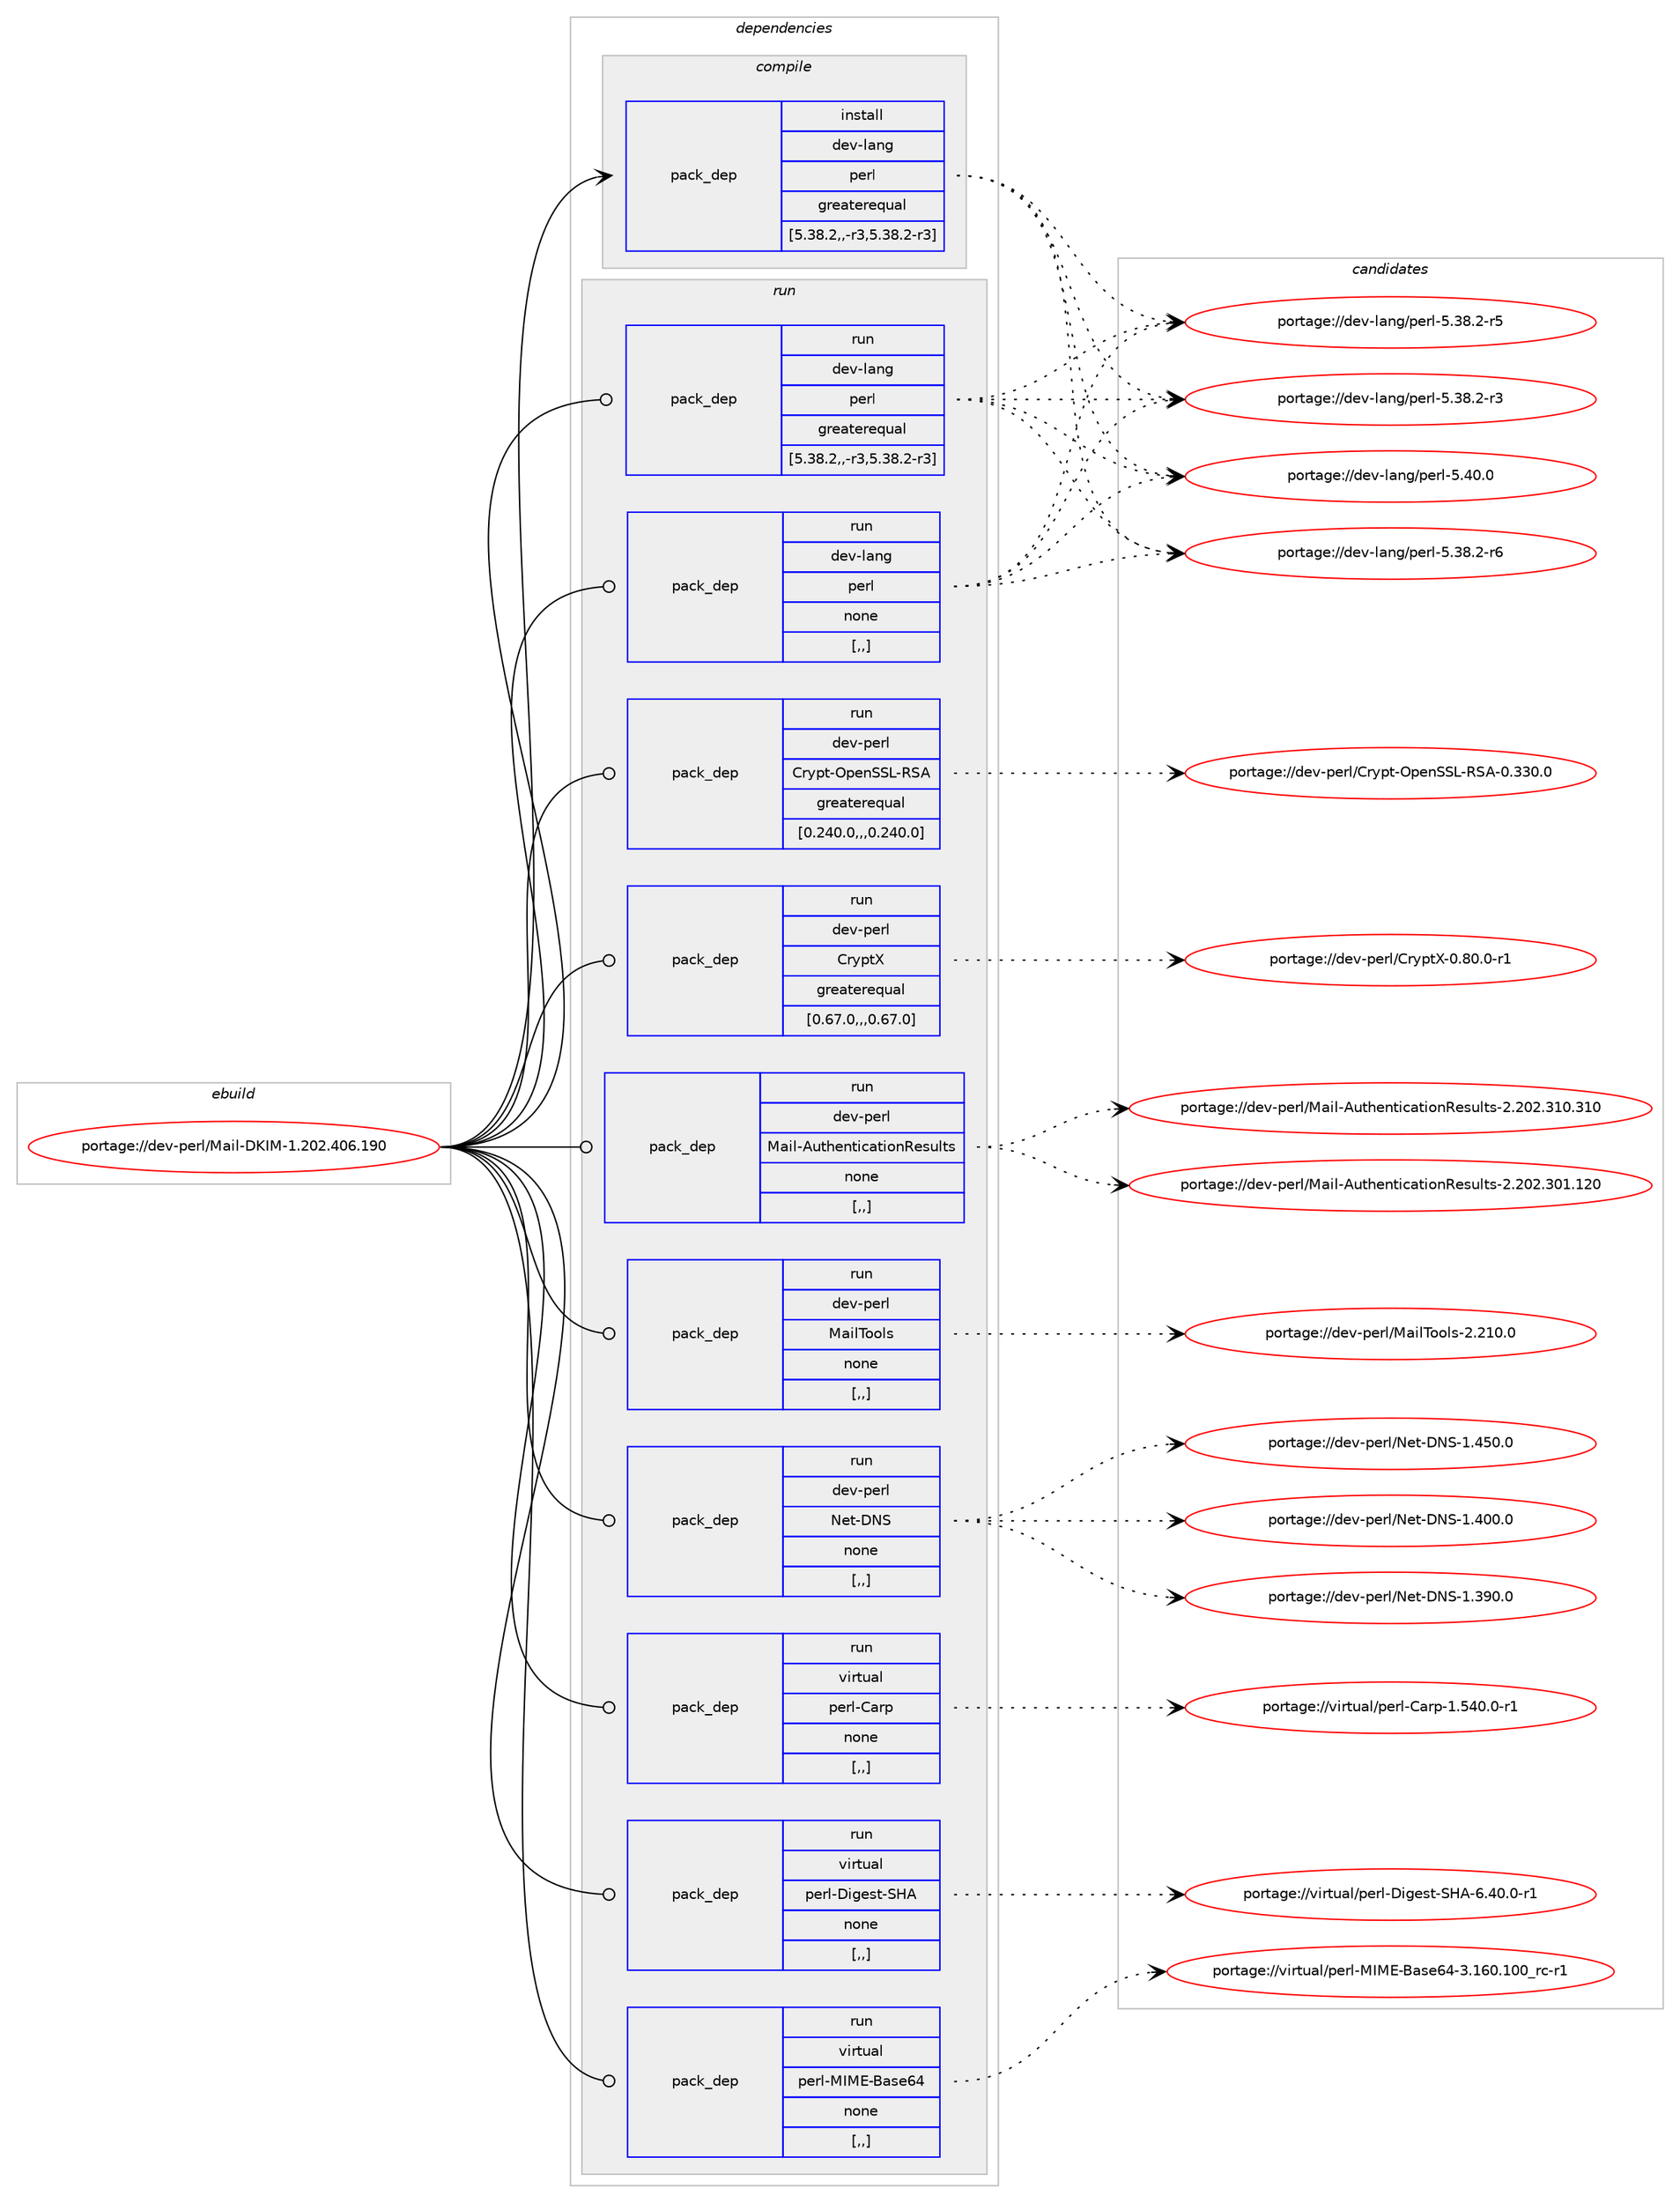 digraph prolog {

# *************
# Graph options
# *************

newrank=true;
concentrate=true;
compound=true;
graph [rankdir=LR,fontname=Helvetica,fontsize=10,ranksep=1.5];#, ranksep=2.5, nodesep=0.2];
edge  [arrowhead=vee];
node  [fontname=Helvetica,fontsize=10];

# **********
# The ebuild
# **********

subgraph cluster_leftcol {
color=gray;
label=<<i>ebuild</i>>;
id [label="portage://dev-perl/Mail-DKIM-1.202.406.190", color=red, width=4, href="../dev-perl/Mail-DKIM-1.202.406.190.svg"];
}

# ****************
# The dependencies
# ****************

subgraph cluster_midcol {
color=gray;
label=<<i>dependencies</i>>;
subgraph cluster_compile {
fillcolor="#eeeeee";
style=filled;
label=<<i>compile</i>>;
subgraph pack101784 {
dependency132944 [label=<<TABLE BORDER="0" CELLBORDER="1" CELLSPACING="0" CELLPADDING="4" WIDTH="220"><TR><TD ROWSPAN="6" CELLPADDING="30">pack_dep</TD></TR><TR><TD WIDTH="110">install</TD></TR><TR><TD>dev-lang</TD></TR><TR><TD>perl</TD></TR><TR><TD>greaterequal</TD></TR><TR><TD>[5.38.2,,-r3,5.38.2-r3]</TD></TR></TABLE>>, shape=none, color=blue];
}
id:e -> dependency132944:w [weight=20,style="solid",arrowhead="vee"];
}
subgraph cluster_compileandrun {
fillcolor="#eeeeee";
style=filled;
label=<<i>compile and run</i>>;
}
subgraph cluster_run {
fillcolor="#eeeeee";
style=filled;
label=<<i>run</i>>;
subgraph pack101785 {
dependency132945 [label=<<TABLE BORDER="0" CELLBORDER="1" CELLSPACING="0" CELLPADDING="4" WIDTH="220"><TR><TD ROWSPAN="6" CELLPADDING="30">pack_dep</TD></TR><TR><TD WIDTH="110">run</TD></TR><TR><TD>dev-lang</TD></TR><TR><TD>perl</TD></TR><TR><TD>greaterequal</TD></TR><TR><TD>[5.38.2,,-r3,5.38.2-r3]</TD></TR></TABLE>>, shape=none, color=blue];
}
id:e -> dependency132945:w [weight=20,style="solid",arrowhead="odot"];
subgraph pack101786 {
dependency132946 [label=<<TABLE BORDER="0" CELLBORDER="1" CELLSPACING="0" CELLPADDING="4" WIDTH="220"><TR><TD ROWSPAN="6" CELLPADDING="30">pack_dep</TD></TR><TR><TD WIDTH="110">run</TD></TR><TR><TD>dev-lang</TD></TR><TR><TD>perl</TD></TR><TR><TD>none</TD></TR><TR><TD>[,,]</TD></TR></TABLE>>, shape=none, color=blue];
}
id:e -> dependency132946:w [weight=20,style="solid",arrowhead="odot"];
subgraph pack101787 {
dependency132947 [label=<<TABLE BORDER="0" CELLBORDER="1" CELLSPACING="0" CELLPADDING="4" WIDTH="220"><TR><TD ROWSPAN="6" CELLPADDING="30">pack_dep</TD></TR><TR><TD WIDTH="110">run</TD></TR><TR><TD>dev-perl</TD></TR><TR><TD>Crypt-OpenSSL-RSA</TD></TR><TR><TD>greaterequal</TD></TR><TR><TD>[0.240.0,,,0.240.0]</TD></TR></TABLE>>, shape=none, color=blue];
}
id:e -> dependency132947:w [weight=20,style="solid",arrowhead="odot"];
subgraph pack101788 {
dependency132948 [label=<<TABLE BORDER="0" CELLBORDER="1" CELLSPACING="0" CELLPADDING="4" WIDTH="220"><TR><TD ROWSPAN="6" CELLPADDING="30">pack_dep</TD></TR><TR><TD WIDTH="110">run</TD></TR><TR><TD>dev-perl</TD></TR><TR><TD>CryptX</TD></TR><TR><TD>greaterequal</TD></TR><TR><TD>[0.67.0,,,0.67.0]</TD></TR></TABLE>>, shape=none, color=blue];
}
id:e -> dependency132948:w [weight=20,style="solid",arrowhead="odot"];
subgraph pack101789 {
dependency132949 [label=<<TABLE BORDER="0" CELLBORDER="1" CELLSPACING="0" CELLPADDING="4" WIDTH="220"><TR><TD ROWSPAN="6" CELLPADDING="30">pack_dep</TD></TR><TR><TD WIDTH="110">run</TD></TR><TR><TD>dev-perl</TD></TR><TR><TD>Mail-AuthenticationResults</TD></TR><TR><TD>none</TD></TR><TR><TD>[,,]</TD></TR></TABLE>>, shape=none, color=blue];
}
id:e -> dependency132949:w [weight=20,style="solid",arrowhead="odot"];
subgraph pack101790 {
dependency132950 [label=<<TABLE BORDER="0" CELLBORDER="1" CELLSPACING="0" CELLPADDING="4" WIDTH="220"><TR><TD ROWSPAN="6" CELLPADDING="30">pack_dep</TD></TR><TR><TD WIDTH="110">run</TD></TR><TR><TD>dev-perl</TD></TR><TR><TD>MailTools</TD></TR><TR><TD>none</TD></TR><TR><TD>[,,]</TD></TR></TABLE>>, shape=none, color=blue];
}
id:e -> dependency132950:w [weight=20,style="solid",arrowhead="odot"];
subgraph pack101791 {
dependency132951 [label=<<TABLE BORDER="0" CELLBORDER="1" CELLSPACING="0" CELLPADDING="4" WIDTH="220"><TR><TD ROWSPAN="6" CELLPADDING="30">pack_dep</TD></TR><TR><TD WIDTH="110">run</TD></TR><TR><TD>dev-perl</TD></TR><TR><TD>Net-DNS</TD></TR><TR><TD>none</TD></TR><TR><TD>[,,]</TD></TR></TABLE>>, shape=none, color=blue];
}
id:e -> dependency132951:w [weight=20,style="solid",arrowhead="odot"];
subgraph pack101792 {
dependency132952 [label=<<TABLE BORDER="0" CELLBORDER="1" CELLSPACING="0" CELLPADDING="4" WIDTH="220"><TR><TD ROWSPAN="6" CELLPADDING="30">pack_dep</TD></TR><TR><TD WIDTH="110">run</TD></TR><TR><TD>virtual</TD></TR><TR><TD>perl-Carp</TD></TR><TR><TD>none</TD></TR><TR><TD>[,,]</TD></TR></TABLE>>, shape=none, color=blue];
}
id:e -> dependency132952:w [weight=20,style="solid",arrowhead="odot"];
subgraph pack101793 {
dependency132953 [label=<<TABLE BORDER="0" CELLBORDER="1" CELLSPACING="0" CELLPADDING="4" WIDTH="220"><TR><TD ROWSPAN="6" CELLPADDING="30">pack_dep</TD></TR><TR><TD WIDTH="110">run</TD></TR><TR><TD>virtual</TD></TR><TR><TD>perl-Digest-SHA</TD></TR><TR><TD>none</TD></TR><TR><TD>[,,]</TD></TR></TABLE>>, shape=none, color=blue];
}
id:e -> dependency132953:w [weight=20,style="solid",arrowhead="odot"];
subgraph pack101794 {
dependency132954 [label=<<TABLE BORDER="0" CELLBORDER="1" CELLSPACING="0" CELLPADDING="4" WIDTH="220"><TR><TD ROWSPAN="6" CELLPADDING="30">pack_dep</TD></TR><TR><TD WIDTH="110">run</TD></TR><TR><TD>virtual</TD></TR><TR><TD>perl-MIME-Base64</TD></TR><TR><TD>none</TD></TR><TR><TD>[,,]</TD></TR></TABLE>>, shape=none, color=blue];
}
id:e -> dependency132954:w [weight=20,style="solid",arrowhead="odot"];
}
}

# **************
# The candidates
# **************

subgraph cluster_choices {
rank=same;
color=gray;
label=<<i>candidates</i>>;

subgraph choice101784 {
color=black;
nodesep=1;
choice10010111845108971101034711210111410845534652484648 [label="portage://dev-lang/perl-5.40.0", color=red, width=4,href="../dev-lang/perl-5.40.0.svg"];
choice100101118451089711010347112101114108455346515646504511454 [label="portage://dev-lang/perl-5.38.2-r6", color=red, width=4,href="../dev-lang/perl-5.38.2-r6.svg"];
choice100101118451089711010347112101114108455346515646504511453 [label="portage://dev-lang/perl-5.38.2-r5", color=red, width=4,href="../dev-lang/perl-5.38.2-r5.svg"];
choice100101118451089711010347112101114108455346515646504511451 [label="portage://dev-lang/perl-5.38.2-r3", color=red, width=4,href="../dev-lang/perl-5.38.2-r3.svg"];
dependency132944:e -> choice10010111845108971101034711210111410845534652484648:w [style=dotted,weight="100"];
dependency132944:e -> choice100101118451089711010347112101114108455346515646504511454:w [style=dotted,weight="100"];
dependency132944:e -> choice100101118451089711010347112101114108455346515646504511453:w [style=dotted,weight="100"];
dependency132944:e -> choice100101118451089711010347112101114108455346515646504511451:w [style=dotted,weight="100"];
}
subgraph choice101785 {
color=black;
nodesep=1;
choice10010111845108971101034711210111410845534652484648 [label="portage://dev-lang/perl-5.40.0", color=red, width=4,href="../dev-lang/perl-5.40.0.svg"];
choice100101118451089711010347112101114108455346515646504511454 [label="portage://dev-lang/perl-5.38.2-r6", color=red, width=4,href="../dev-lang/perl-5.38.2-r6.svg"];
choice100101118451089711010347112101114108455346515646504511453 [label="portage://dev-lang/perl-5.38.2-r5", color=red, width=4,href="../dev-lang/perl-5.38.2-r5.svg"];
choice100101118451089711010347112101114108455346515646504511451 [label="portage://dev-lang/perl-5.38.2-r3", color=red, width=4,href="../dev-lang/perl-5.38.2-r3.svg"];
dependency132945:e -> choice10010111845108971101034711210111410845534652484648:w [style=dotted,weight="100"];
dependency132945:e -> choice100101118451089711010347112101114108455346515646504511454:w [style=dotted,weight="100"];
dependency132945:e -> choice100101118451089711010347112101114108455346515646504511453:w [style=dotted,weight="100"];
dependency132945:e -> choice100101118451089711010347112101114108455346515646504511451:w [style=dotted,weight="100"];
}
subgraph choice101786 {
color=black;
nodesep=1;
choice10010111845108971101034711210111410845534652484648 [label="portage://dev-lang/perl-5.40.0", color=red, width=4,href="../dev-lang/perl-5.40.0.svg"];
choice100101118451089711010347112101114108455346515646504511454 [label="portage://dev-lang/perl-5.38.2-r6", color=red, width=4,href="../dev-lang/perl-5.38.2-r6.svg"];
choice100101118451089711010347112101114108455346515646504511453 [label="portage://dev-lang/perl-5.38.2-r5", color=red, width=4,href="../dev-lang/perl-5.38.2-r5.svg"];
choice100101118451089711010347112101114108455346515646504511451 [label="portage://dev-lang/perl-5.38.2-r3", color=red, width=4,href="../dev-lang/perl-5.38.2-r3.svg"];
dependency132946:e -> choice10010111845108971101034711210111410845534652484648:w [style=dotted,weight="100"];
dependency132946:e -> choice100101118451089711010347112101114108455346515646504511454:w [style=dotted,weight="100"];
dependency132946:e -> choice100101118451089711010347112101114108455346515646504511453:w [style=dotted,weight="100"];
dependency132946:e -> choice100101118451089711010347112101114108455346515646504511451:w [style=dotted,weight="100"];
}
subgraph choice101787 {
color=black;
nodesep=1;
choice1001011184511210111410847671141211121164579112101110838376458283654548465151484648 [label="portage://dev-perl/Crypt-OpenSSL-RSA-0.330.0", color=red, width=4,href="../dev-perl/Crypt-OpenSSL-RSA-0.330.0.svg"];
dependency132947:e -> choice1001011184511210111410847671141211121164579112101110838376458283654548465151484648:w [style=dotted,weight="100"];
}
subgraph choice101788 {
color=black;
nodesep=1;
choice10010111845112101114108476711412111211688454846564846484511449 [label="portage://dev-perl/CryptX-0.80.0-r1", color=red, width=4,href="../dev-perl/CryptX-0.80.0-r1.svg"];
dependency132948:e -> choice10010111845112101114108476711412111211688454846564846484511449:w [style=dotted,weight="100"];
}
subgraph choice101789 {
color=black;
nodesep=1;
choice1001011184511210111410847779710510845651171161041011101161059997116105111110821011151171081161154550465048504651494846514948 [label="portage://dev-perl/Mail-AuthenticationResults-2.202.310.310", color=red, width=4,href="../dev-perl/Mail-AuthenticationResults-2.202.310.310.svg"];
choice1001011184511210111410847779710510845651171161041011101161059997116105111110821011151171081161154550465048504651484946495048 [label="portage://dev-perl/Mail-AuthenticationResults-2.202.301.120", color=red, width=4,href="../dev-perl/Mail-AuthenticationResults-2.202.301.120.svg"];
dependency132949:e -> choice1001011184511210111410847779710510845651171161041011101161059997116105111110821011151171081161154550465048504651494846514948:w [style=dotted,weight="100"];
dependency132949:e -> choice1001011184511210111410847779710510845651171161041011101161059997116105111110821011151171081161154550465048504651484946495048:w [style=dotted,weight="100"];
}
subgraph choice101790 {
color=black;
nodesep=1;
choice10010111845112101114108477797105108841111111081154550465049484648 [label="portage://dev-perl/MailTools-2.210.0", color=red, width=4,href="../dev-perl/MailTools-2.210.0.svg"];
dependency132950:e -> choice10010111845112101114108477797105108841111111081154550465049484648:w [style=dotted,weight="100"];
}
subgraph choice101791 {
color=black;
nodesep=1;
choice100101118451121011141084778101116456878834549465253484648 [label="portage://dev-perl/Net-DNS-1.450.0", color=red, width=4,href="../dev-perl/Net-DNS-1.450.0.svg"];
choice100101118451121011141084778101116456878834549465248484648 [label="portage://dev-perl/Net-DNS-1.400.0", color=red, width=4,href="../dev-perl/Net-DNS-1.400.0.svg"];
choice100101118451121011141084778101116456878834549465157484648 [label="portage://dev-perl/Net-DNS-1.390.0", color=red, width=4,href="../dev-perl/Net-DNS-1.390.0.svg"];
dependency132951:e -> choice100101118451121011141084778101116456878834549465253484648:w [style=dotted,weight="100"];
dependency132951:e -> choice100101118451121011141084778101116456878834549465248484648:w [style=dotted,weight="100"];
dependency132951:e -> choice100101118451121011141084778101116456878834549465157484648:w [style=dotted,weight="100"];
}
subgraph choice101792 {
color=black;
nodesep=1;
choice118105114116117971084711210111410845679711411245494653524846484511449 [label="portage://virtual/perl-Carp-1.540.0-r1", color=red, width=4,href="../virtual/perl-Carp-1.540.0-r1.svg"];
dependency132952:e -> choice118105114116117971084711210111410845679711411245494653524846484511449:w [style=dotted,weight="100"];
}
subgraph choice101793 {
color=black;
nodesep=1;
choice1181051141161179710847112101114108456810510310111511645837265455446524846484511449 [label="portage://virtual/perl-Digest-SHA-6.40.0-r1", color=red, width=4,href="../virtual/perl-Digest-SHA-6.40.0-r1.svg"];
dependency132953:e -> choice1181051141161179710847112101114108456810510310111511645837265455446524846484511449:w [style=dotted,weight="100"];
}
subgraph choice101794 {
color=black;
nodesep=1;
choice1181051141161179710847112101114108457773776945669711510154524551464954484649484895114994511449 [label="portage://virtual/perl-MIME-Base64-3.160.100_rc-r1", color=red, width=4,href="../virtual/perl-MIME-Base64-3.160.100_rc-r1.svg"];
dependency132954:e -> choice1181051141161179710847112101114108457773776945669711510154524551464954484649484895114994511449:w [style=dotted,weight="100"];
}
}

}
